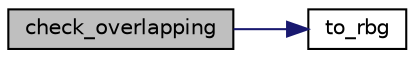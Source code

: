 digraph "check_overlapping"
{
 // LATEX_PDF_SIZE
  edge [fontname="Helvetica",fontsize="10",labelfontname="Helvetica",labelfontsize="10"];
  node [fontname="Helvetica",fontsize="10",shape=record];
  rankdir="LR";
  Node1 [label="check_overlapping",height=0.2,width=0.4,color="black", fillcolor="grey75", style="filled", fontcolor="black",tooltip=" "];
  Node1 -> Node2 [color="midnightblue",fontsize="10",style="solid",fontname="Helvetica"];
  Node2 [label="to_rbg",height=0.2,width=0.4,color="black", fillcolor="white", style="filled",URL="$group____mac.html#gae94d89d4d8082f7704d151ec4a3c67da",tooltip=" "];
}
